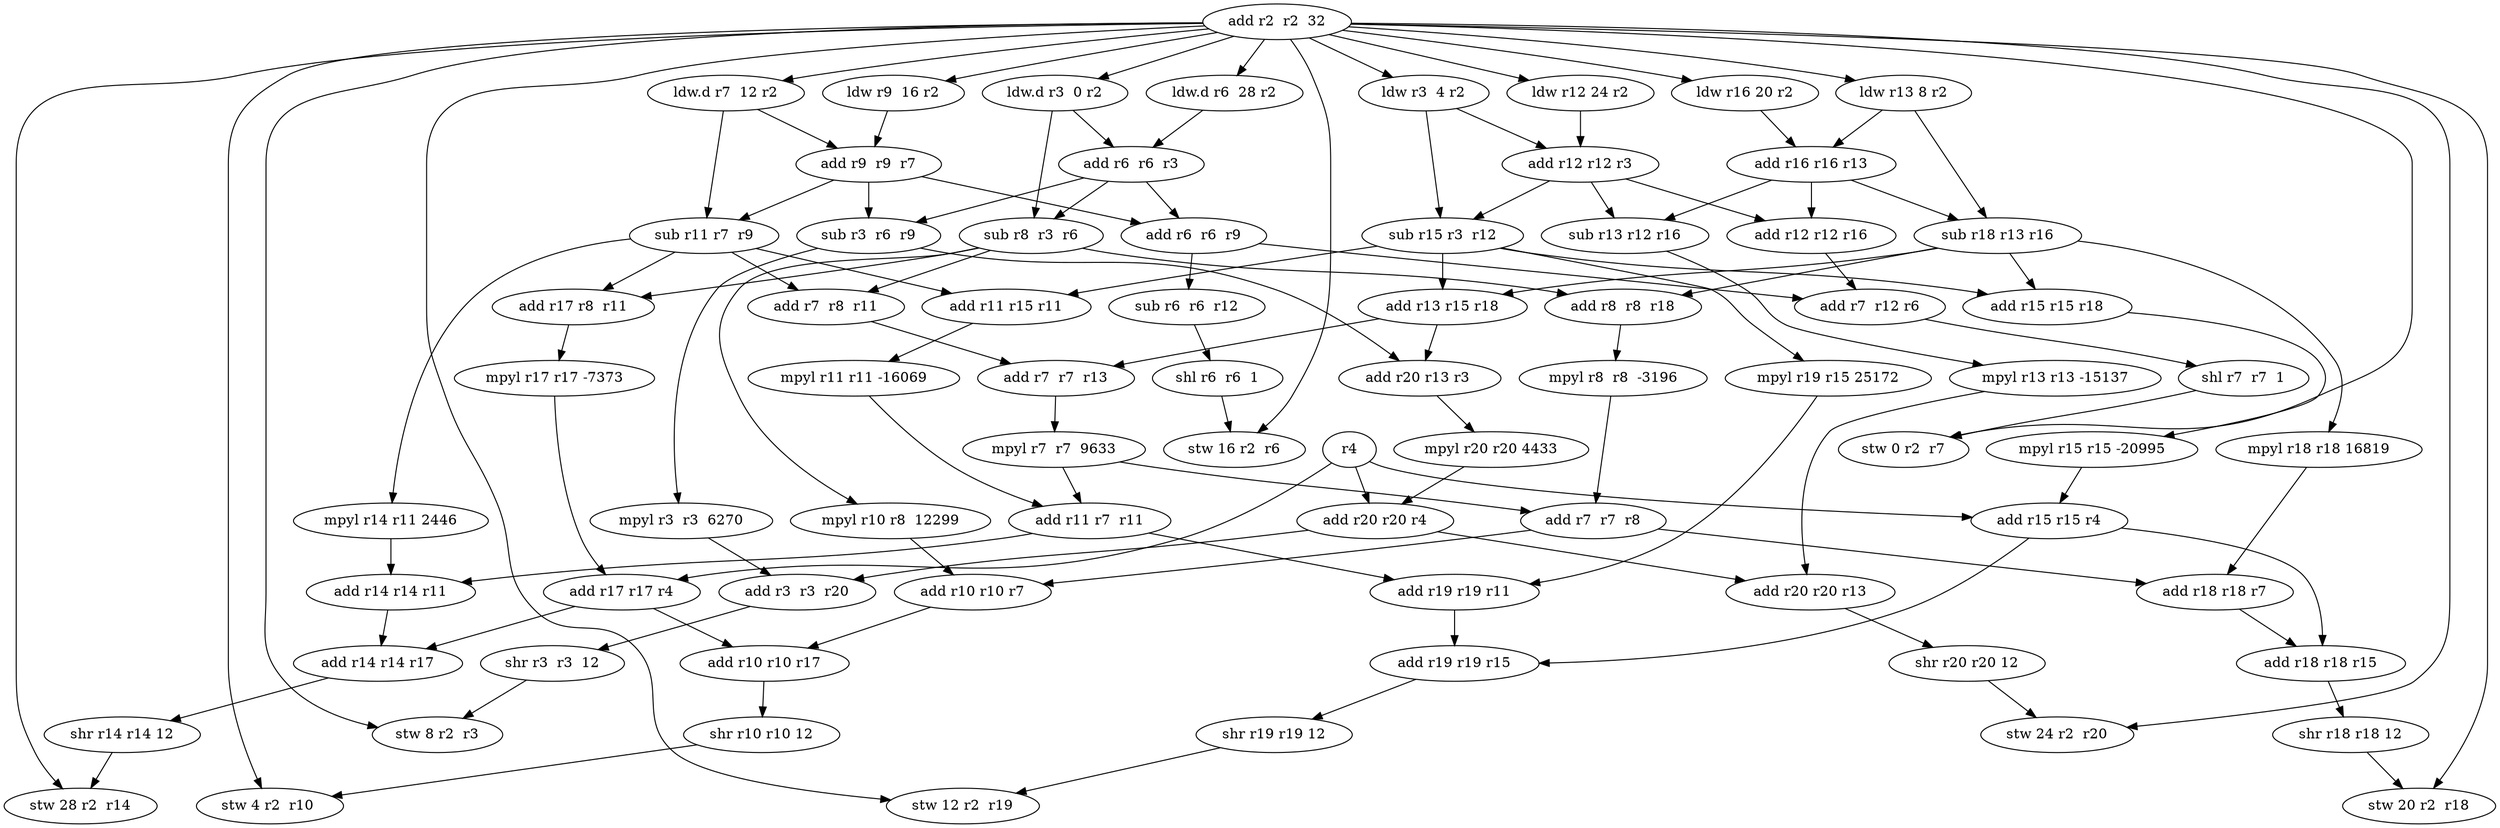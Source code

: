 digraph jcpeg {
//b0 [label="cmpge b0  r5  r0"];
//ir0 -> b0; 
//ir5 -> b0;
//ar5 [label="add r5  r5  -1"];
//ir5 -> ar5;
//ar5 -> ar5;
lr3 [label="ldw.d r3  0 r2"];
r2 -> lr3;
lr6 [label="ldw.d r6  28 r2"];
r2 -> lr6; 
lr7 [label="ldw.d r7  12 r2"];
r2 -> lr7;  
ar6 [label="add r6  r6  r3"];
lr6 -> ar6;
lr3 -> ar6;
sr8 [label="sub r8  r3  r6"];
ar6 -> sr8;
lr3 -> sr8;  
lr9 [label="ldw r9  16 r2"];
r2 -> lr9;
lr3_1 [label="ldw r3  4 r2"];
r2 ->  lr3_1; 
mr10 [label="mpyl r10 r8  12299"];
sr8 -> mr10; 
lr12 [label="ldw r12 24 r2"];
r2 -> lr12;  
ar9 [label="add r9  r9  r7"];
lr9 -> ar9;
lr7 -> ar9;  
sr11 [label="sub r11 r7  r9"];
lr7 -> sr11;
ar9 -> sr11;  
lr13 [label="ldw r13 8 r2"];
r2 -> lr13;
ar7 [label="add r7  r8  r11"];
sr8 -> ar7;
sr11 -> ar7; 
mr14 [label="mpyl r14 r11 2446"];
sr11 -> mr14;

ar12 [label="add r12 r12 r3"];  
lr3_1 -> ar12;
lr12 -> ar12;
sr15 [label="sub r15 r3  r12"];
lr3_1 -> sr15;
ar12 -> sr15; 
lr16 [label="ldw r16 20 r2"];
r2 -> lr16;  
ar17 [label="add r17 r8  r11"];
sr8 ->  ar17;
sr11 -> ar17;
sr3_2 [label="sub r3  r6  r9"];
ar6 -> sr3_2;
ar9 -> sr3_2;  
ar11  [label="add r11 r15 r11"];
sr11 -> ar11;
sr15 -> ar11; 
mr17  [label="mpyl r17 r17 -7373"];
ar17 -> mr17; 
ar16 [label="add r16 r16 r13"];
lr16 -> ar16;
lr13 -> ar16; 
sr18 [label="sub r18 r13 r16"];
ar16 -> sr18;
lr13 -> sr18; 
mr11 [label="mpyl r11 r11 -16069"];
ar11 -> mr11; 
ar13 [label="add r13 r15 r18"];
sr15 -> ar13;
sr18 -> ar13;
mr19 [label="mpyl r19 r15 25172"];
sr15 -> mr19; 
ar17_1 [label="add r17 r17 r4"];
mr17 -> ar17_1;
r4 -> ar17_1;   
sr13 [label="sub r13 r12 r16"];
ar12 -> sr13;
ar16 -> sr13; 
ar15 [label="add r15 r15 r18"];
sr15 -> ar15;
sr18 -> ar15; 
ar8 [label="add r8  r8  r18"];
sr18 -> ar8;
sr8 -> ar8; 
ar7_1 [label="add r7  r7  r13"];
ar7 -> ar7_1;
ar13 -> ar7_1; 
mr7 [label="mpyl r7  r7  9633"];
ar7_1 -> mr7; 
mr15 [label="mpyl r15 r15 -20995"];
ar15 -> mr15; 
mr18 [label="mpyl r18 r18 16819"];
sr18 -> mr18; 
mr8 [label="mpyl r8  r8  -3196"];
ar8 -> mr8; 
ar12_1 [label="add r12 r12 r16"];
ar12 -> ar12_1;
ar16 -> ar12_1; 
ar20 [label="add r20 r13 r3 "];
sr3_2 -> ar20;
ar13 -> ar20;
ar15_1 [label="add r15 r15 r4"];
r4 -> ar15_1;
mr15 -> ar15_1;  
ar11_1 [label="add r11 r7  r11"];
mr7 -> ar11_1;
mr11 -> ar11_1; 
ar6_1 [label="add r6  r6  r9"];
ar6 -> ar6_1;
ar9 -> ar6_1;  
ar14 [label="add r14 r14 r11"];
mr14 -> ar14;
ar11_1 -> ar14;
ar19 [label="add r19 r19 r11"];
ar11_1 -> ar19;
mr19 -> ar19; 
ar7_2 [label="add r7  r7  r8"];
mr7 -> ar7_2;
mr8 -> ar7_2;  
ar14_1 [label="add r14 r14 r17"];
ar17_1 -> ar14_1;
ar14 -> ar14_1;
ar19_1 [label="add r19 r19 r15"];
ar19 -> ar19_1;
ar15_1 -> ar19_1; 
ar18 [label="add r18 r18 r7"];  
mr18 -> ar18;
ar7_2 -> ar18;
ar10 [label="add r10 r10 r7"];  
ar7_2 -> ar10;
mr10 -> ar10;
hr14 [label="shr r14 r14 12"];
ar14_1 -> hr14; 
hr19 [label="shr r19 r19 12"];
ar19_1 -> hr19; 
ar18_1 [label="add r18 r18 r15"]; 
ar15_1 -> ar18_1;
ar18 -> ar18_1;
ar10_1 [label="add r10 r10 r17"];
ar17_1 -> ar10_1;
ar10 -> ar10_1;

mr20 [label="mpyl r20 r20 4433"];
ar20 -> mr20; 
hr18 [label="shr r18 r18 12"]; 
ar18_1 -> hr18;
hr10 [label="shr r10 r10 12"];
ar10_1 -> hr10; 
mr3 [label="mpyl r3  r3  6270"]; 
sr3_2 -> mr3;
mr13 [label="mpyl r13 r13 -15137"]; 
sr13 -> mr13;
ar7_3 [label="add r7  r12 r6"];  
 ar12_1 -> ar7_3;
ar6_1 -> ar7_3;
sr6 [label="sub r6  r6  r12"];
ar6_1 -> sr6;

ar20_1 [label="add r20 r20 r4"];
mr20 -> ar20_1 
r4 -> ar20_1
s28 [label="stw 28 r2  r14"];
r2 -> s28;
hr14 ->  s28;
hr7 [label="shl r7  r7  1"];
 ar7_3 -> hr7;
hr6 [label="shl r6  r6  1"]; 
sr6 -> hr6;
ar3 [label="add r3  r3  r20"];
mr3 -> ar3;
ar20_1 -> ar3; 
ar20_2 [label="add r20 r20 r13"];
ar20_1 -> ar20_2;
mr13 -> ar20_2; 
hr3 [label="shr r3  r3  12"]; 
ar3 -> hr3;
hr20 [label="shr r20 r20 12"]; 
ar20_2 -> hr20;
s12 [label="stw 12 r2  r19"]; 
r2 -> s12;
hr19 -> s12
s20 [label="stw 20 r2  r18"]; 
r2 -> s20;
hr18 -> s20;
s4 [label="stw 4 r2  r10 "];
r2 -> s4;
hr10 -> s4;
s8 [label="stw 8 r2  r3"];
r2 -> s8;
hr3 -> s8;
s24 [label="stw 24 r2  r20"];
r2 -> s24;
hr20 -> s24; 
s0 [label="stw 0 r2  r7"];  
r2 -> s0;
hr7 -> s0;
s16 [label="stw 16 r2  r6"];  
r2 -> s16;
hr6 -> s16;
r2 [label="add r2  r2  32"]; 
//r2 -> r2; 
}

